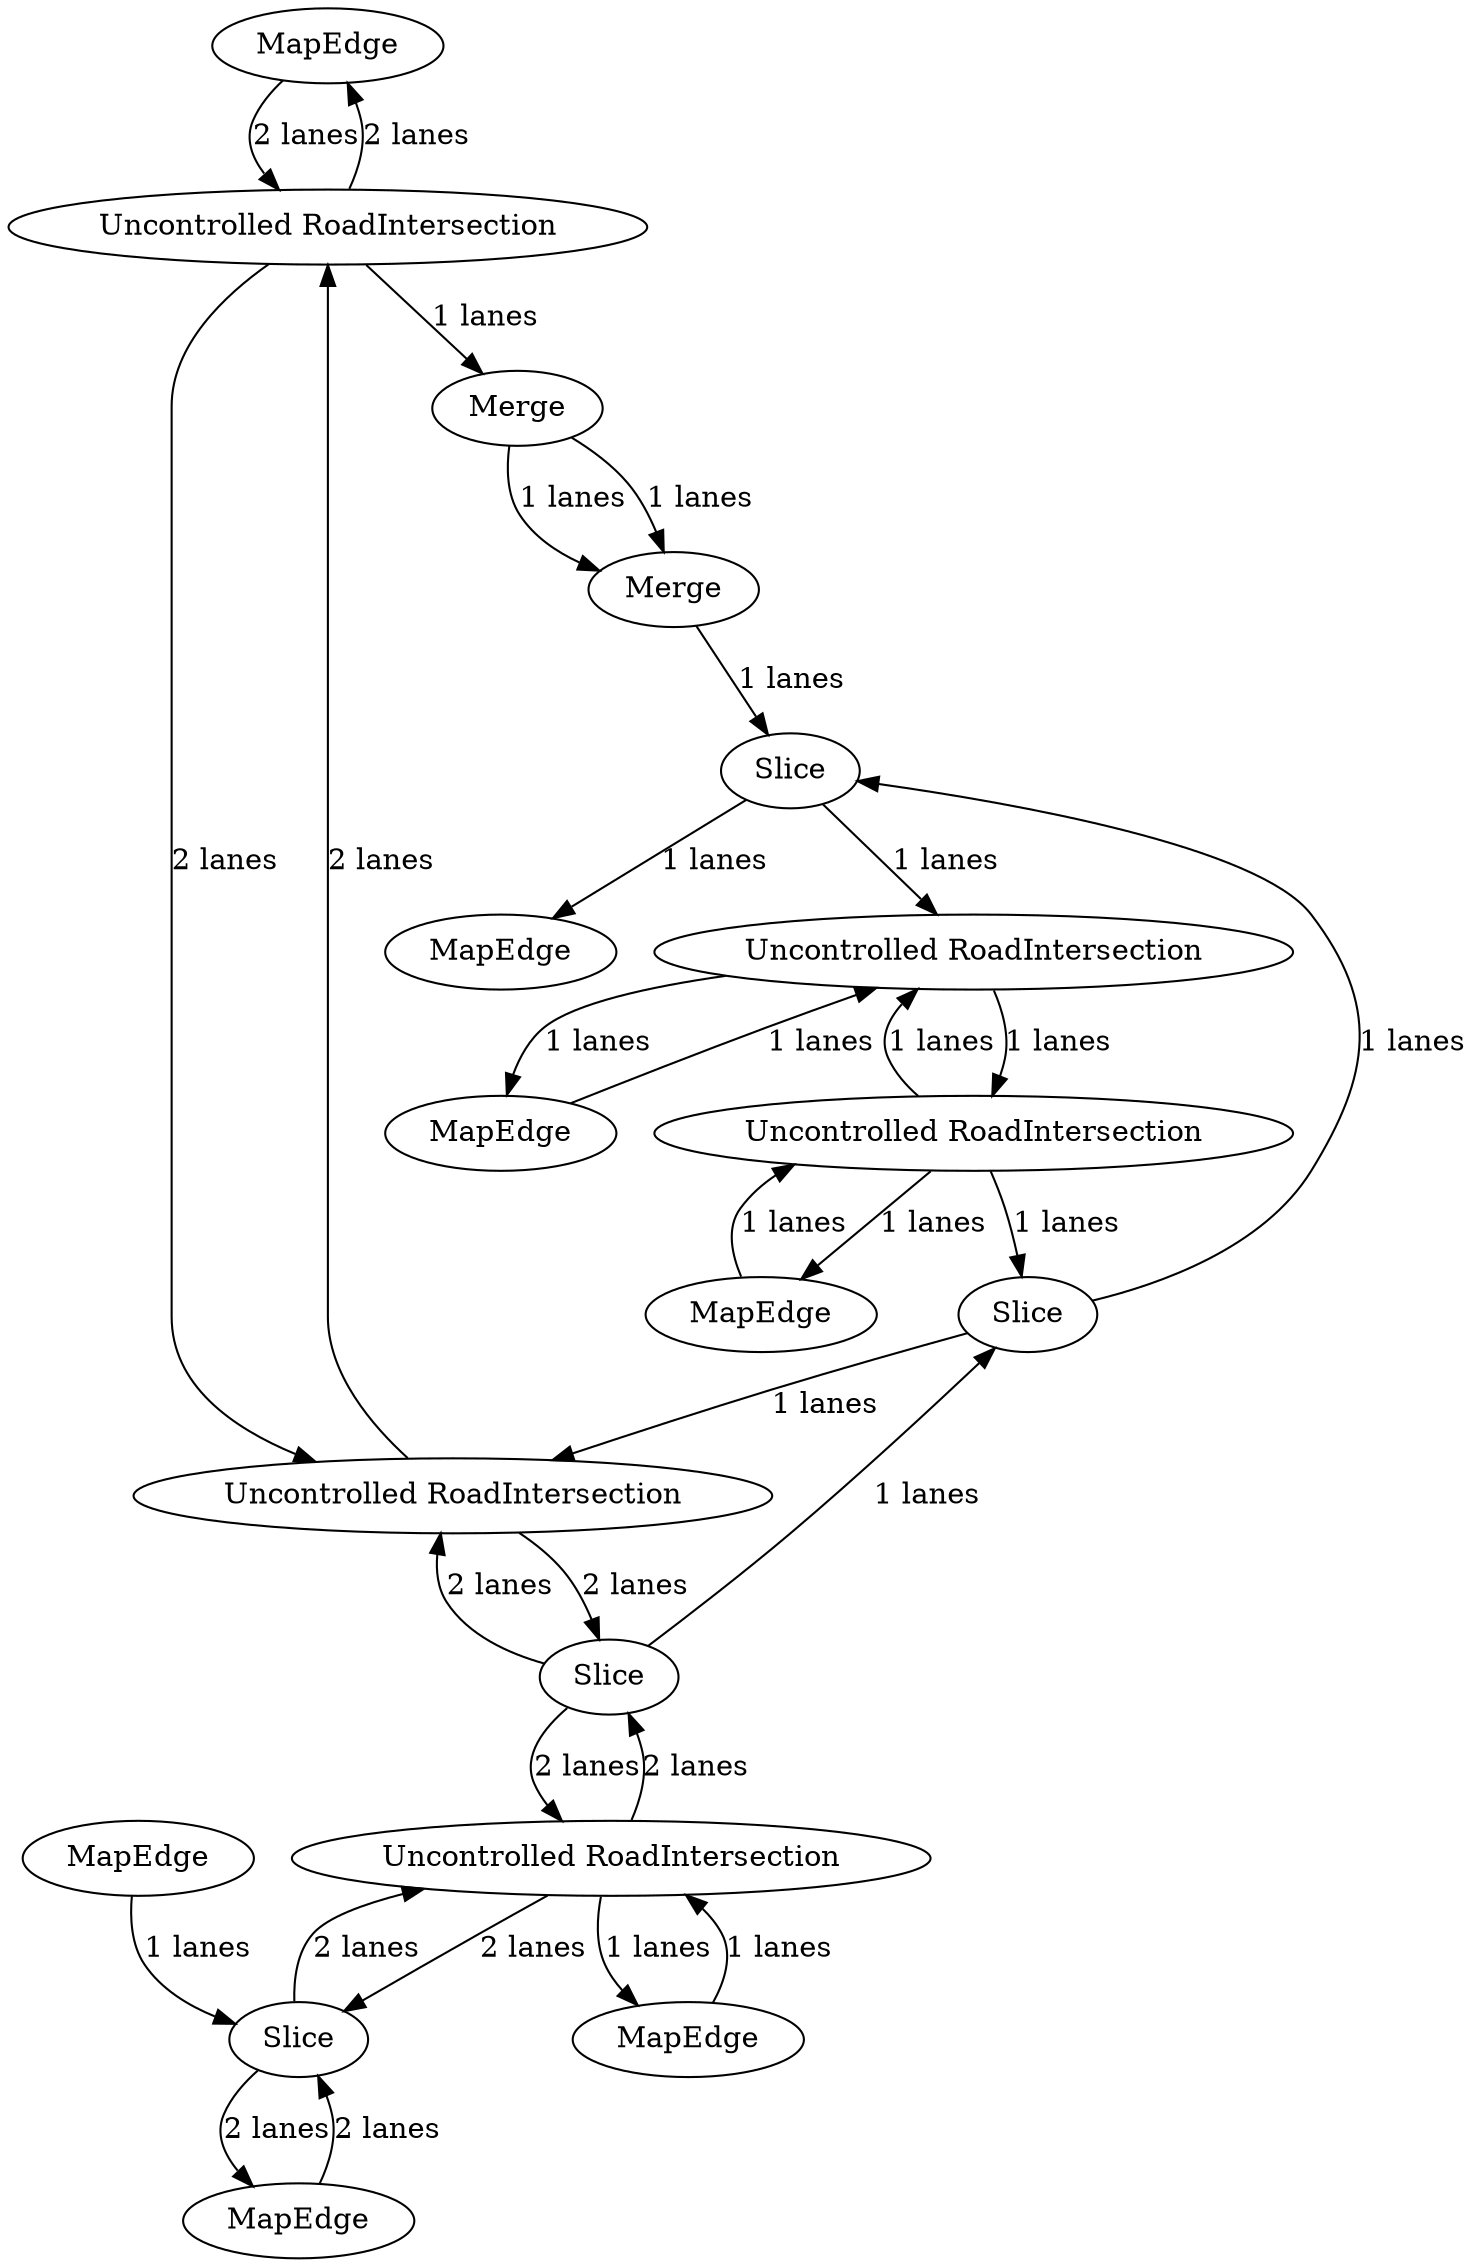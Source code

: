 digraph {
    0 [ label = "MapEdge" ]
    1 [ label = "MapEdge" ]
    2 [ label = "MapEdge" ]
    3 [ label = "Slice" ]
    4 [ label = "Slice" ]
    5 [ label = "MapEdge" ]
    6 [ label = "MapEdge" ]
    7 [ label = "Uncontrolled RoadIntersection" ]
    8 [ label = "Uncontrolled RoadIntersection" ]
    9 [ label = "Uncontrolled RoadIntersection" ]
    10 [ label = "Uncontrolled RoadIntersection" ]
    11 [ label = "Uncontrolled RoadIntersection" ]
    12 [ label = "Slice" ]
    13 [ label = "Merge" ]
    14 [ label = "Merge" ]
    15 [ label = "Slice" ]
    16 [ label = "MapEdge" ]
    17 [ label = "MapEdge" ]
    0 -> 8 [ label = "2 lanes" ]
    8 -> 0 [ label = "2 lanes" ]
    8 -> 9 [ label = "2 lanes" ]
    9 -> 8 [ label = "2 lanes" ]
    9 -> 4 [ label = "2 lanes" ]
    4 -> 9 [ label = "2 lanes" ]
    4 -> 7 [ label = "2 lanes" ]
    7 -> 4 [ label = "2 lanes" ]
    7 -> 3 [ label = "2 lanes" ]
    3 -> 7 [ label = "2 lanes" ]
    3 -> 1 [ label = "2 lanes" ]
    1 -> 3 [ label = "2 lanes" ]
    2 -> 3 [ label = "1 lanes" ]
    4 -> 12 [ label = "1 lanes" ]
    12 -> 15 [ label = "1 lanes" ]
    15 -> 5 [ label = "1 lanes" ]
    6 -> 7 [ label = "1 lanes" ]
    7 -> 6 [ label = "1 lanes" ]
    8 -> 13 [ label = "1 lanes" ]
    12 -> 9 [ label = "1 lanes" ]
    10 -> 11 [ label = "1 lanes" ]
    11 -> 10 [ label = "1 lanes" ]
    11 -> 12 [ label = "1 lanes" ]
    13 -> 14 [ label = "1 lanes" ]
    13 -> 14 [ label = "1 lanes" ]
    14 -> 15 [ label = "1 lanes" ]
    15 -> 10 [ label = "1 lanes" ]
    10 -> 16 [ label = "1 lanes" ]
    16 -> 10 [ label = "1 lanes" ]
    17 -> 11 [ label = "1 lanes" ]
    11 -> 17 [ label = "1 lanes" ]
}
